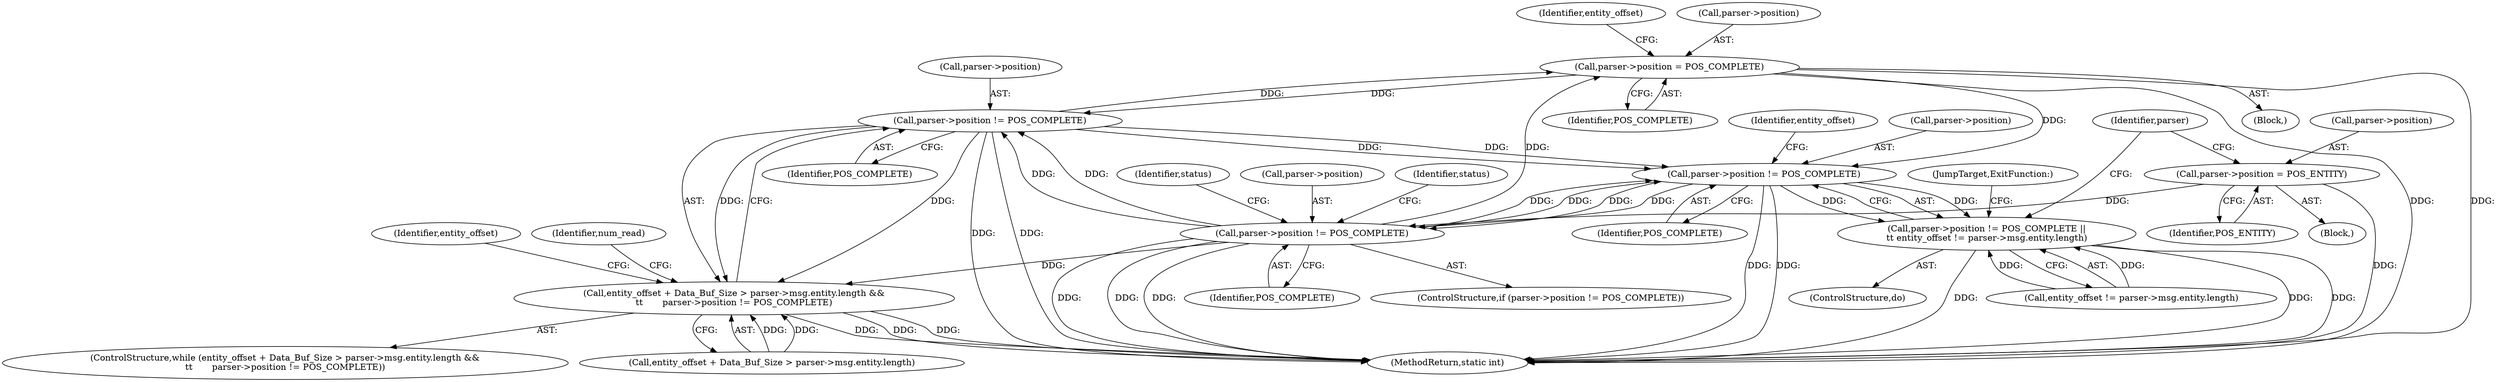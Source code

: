 digraph "0_pupnp-code_be0a01bdb83395d9f3a5ea09c1308a4f1a972cbd@pointer" {
"1000337" [label="(Call,parser->position = POS_COMPLETE)"];
"1000236" [label="(Call,parser->position != POS_COMPLETE)"];
"1000188" [label="(Call,parser->position != POS_COMPLETE)"];
"1000180" [label="(Call,parser->position = POS_ENTITY)"];
"1000446" [label="(Call,parser->position != POS_COMPLETE)"];
"1000337" [label="(Call,parser->position = POS_COMPLETE)"];
"1000224" [label="(Call,entity_offset + Data_Buf_Size > parser->msg.entity.length &&\n\t\t       parser->position != POS_COMPLETE)"];
"1000445" [label="(Call,parser->position != POS_COMPLETE ||\n\t\t entity_offset != parser->msg.entity.length)"];
"1000227" [label="(Identifier,entity_offset)"];
"1000224" [label="(Call,entity_offset + Data_Buf_Size > parser->msg.entity.length &&\n\t\t       parser->position != POS_COMPLETE)"];
"1000190" [label="(Identifier,parser)"];
"1000338" [label="(Call,parser->position)"];
"1000194" [label="(Identifier,status)"];
"1000452" [label="(Identifier,entity_offset)"];
"1000192" [label="(Identifier,POS_COMPLETE)"];
"1000476" [label="(MethodReturn,static int)"];
"1000184" [label="(Identifier,POS_ENTITY)"];
"1000337" [label="(Call,parser->position = POS_COMPLETE)"];
"1000447" [label="(Call,parser->position)"];
"1000187" [label="(ControlStructure,if (parser->position != POS_COMPLETE))"];
"1000240" [label="(Identifier,POS_COMPLETE)"];
"1000341" [label="(Identifier,POS_COMPLETE)"];
"1000236" [label="(Call,parser->position != POS_COMPLETE)"];
"1000117" [label="(Block,)"];
"1000318" [label="(Block,)"];
"1000189" [label="(Call,parser->position)"];
"1000446" [label="(Call,parser->position != POS_COMPLETE)"];
"1000237" [label="(Call,parser->position)"];
"1000362" [label="(Identifier,entity_offset)"];
"1000180" [label="(Call,parser->position = POS_ENTITY)"];
"1000450" [label="(Identifier,POS_COMPLETE)"];
"1000223" [label="(ControlStructure,while (entity_offset + Data_Buf_Size > parser->msg.entity.length &&\n\t\t       parser->position != POS_COMPLETE))"];
"1000445" [label="(Call,parser->position != POS_COMPLETE ||\n\t\t entity_offset != parser->msg.entity.length)"];
"1000243" [label="(Identifier,num_read)"];
"1000225" [label="(Call,entity_offset + Data_Buf_Size > parser->msg.entity.length)"];
"1000188" [label="(Call,parser->position != POS_COMPLETE)"];
"1000451" [label="(Call,entity_offset != parser->msg.entity.length)"];
"1000181" [label="(Call,parser->position)"];
"1000185" [label="(ControlStructure,do)"];
"1000199" [label="(Identifier,status)"];
"1000460" [label="(JumpTarget,ExitFunction:)"];
"1000337" -> "1000318"  [label="AST: "];
"1000337" -> "1000341"  [label="CFG: "];
"1000338" -> "1000337"  [label="AST: "];
"1000341" -> "1000337"  [label="AST: "];
"1000227" -> "1000337"  [label="CFG: "];
"1000337" -> "1000476"  [label="DDG: "];
"1000337" -> "1000476"  [label="DDG: "];
"1000337" -> "1000236"  [label="DDG: "];
"1000236" -> "1000337"  [label="DDG: "];
"1000188" -> "1000337"  [label="DDG: "];
"1000337" -> "1000446"  [label="DDG: "];
"1000236" -> "1000224"  [label="AST: "];
"1000236" -> "1000240"  [label="CFG: "];
"1000237" -> "1000236"  [label="AST: "];
"1000240" -> "1000236"  [label="AST: "];
"1000224" -> "1000236"  [label="CFG: "];
"1000236" -> "1000476"  [label="DDG: "];
"1000236" -> "1000476"  [label="DDG: "];
"1000236" -> "1000224"  [label="DDG: "];
"1000236" -> "1000224"  [label="DDG: "];
"1000188" -> "1000236"  [label="DDG: "];
"1000188" -> "1000236"  [label="DDG: "];
"1000236" -> "1000446"  [label="DDG: "];
"1000236" -> "1000446"  [label="DDG: "];
"1000188" -> "1000187"  [label="AST: "];
"1000188" -> "1000192"  [label="CFG: "];
"1000189" -> "1000188"  [label="AST: "];
"1000192" -> "1000188"  [label="AST: "];
"1000194" -> "1000188"  [label="CFG: "];
"1000199" -> "1000188"  [label="CFG: "];
"1000188" -> "1000476"  [label="DDG: "];
"1000188" -> "1000476"  [label="DDG: "];
"1000188" -> "1000476"  [label="DDG: "];
"1000180" -> "1000188"  [label="DDG: "];
"1000446" -> "1000188"  [label="DDG: "];
"1000446" -> "1000188"  [label="DDG: "];
"1000188" -> "1000224"  [label="DDG: "];
"1000188" -> "1000446"  [label="DDG: "];
"1000188" -> "1000446"  [label="DDG: "];
"1000180" -> "1000117"  [label="AST: "];
"1000180" -> "1000184"  [label="CFG: "];
"1000181" -> "1000180"  [label="AST: "];
"1000184" -> "1000180"  [label="AST: "];
"1000190" -> "1000180"  [label="CFG: "];
"1000180" -> "1000476"  [label="DDG: "];
"1000446" -> "1000445"  [label="AST: "];
"1000446" -> "1000450"  [label="CFG: "];
"1000447" -> "1000446"  [label="AST: "];
"1000450" -> "1000446"  [label="AST: "];
"1000452" -> "1000446"  [label="CFG: "];
"1000445" -> "1000446"  [label="CFG: "];
"1000446" -> "1000476"  [label="DDG: "];
"1000446" -> "1000476"  [label="DDG: "];
"1000446" -> "1000445"  [label="DDG: "];
"1000446" -> "1000445"  [label="DDG: "];
"1000224" -> "1000223"  [label="AST: "];
"1000224" -> "1000225"  [label="CFG: "];
"1000225" -> "1000224"  [label="AST: "];
"1000243" -> "1000224"  [label="CFG: "];
"1000362" -> "1000224"  [label="CFG: "];
"1000224" -> "1000476"  [label="DDG: "];
"1000224" -> "1000476"  [label="DDG: "];
"1000224" -> "1000476"  [label="DDG: "];
"1000225" -> "1000224"  [label="DDG: "];
"1000225" -> "1000224"  [label="DDG: "];
"1000445" -> "1000185"  [label="AST: "];
"1000445" -> "1000451"  [label="CFG: "];
"1000451" -> "1000445"  [label="AST: "];
"1000190" -> "1000445"  [label="CFG: "];
"1000460" -> "1000445"  [label="CFG: "];
"1000445" -> "1000476"  [label="DDG: "];
"1000445" -> "1000476"  [label="DDG: "];
"1000445" -> "1000476"  [label="DDG: "];
"1000451" -> "1000445"  [label="DDG: "];
"1000451" -> "1000445"  [label="DDG: "];
}
